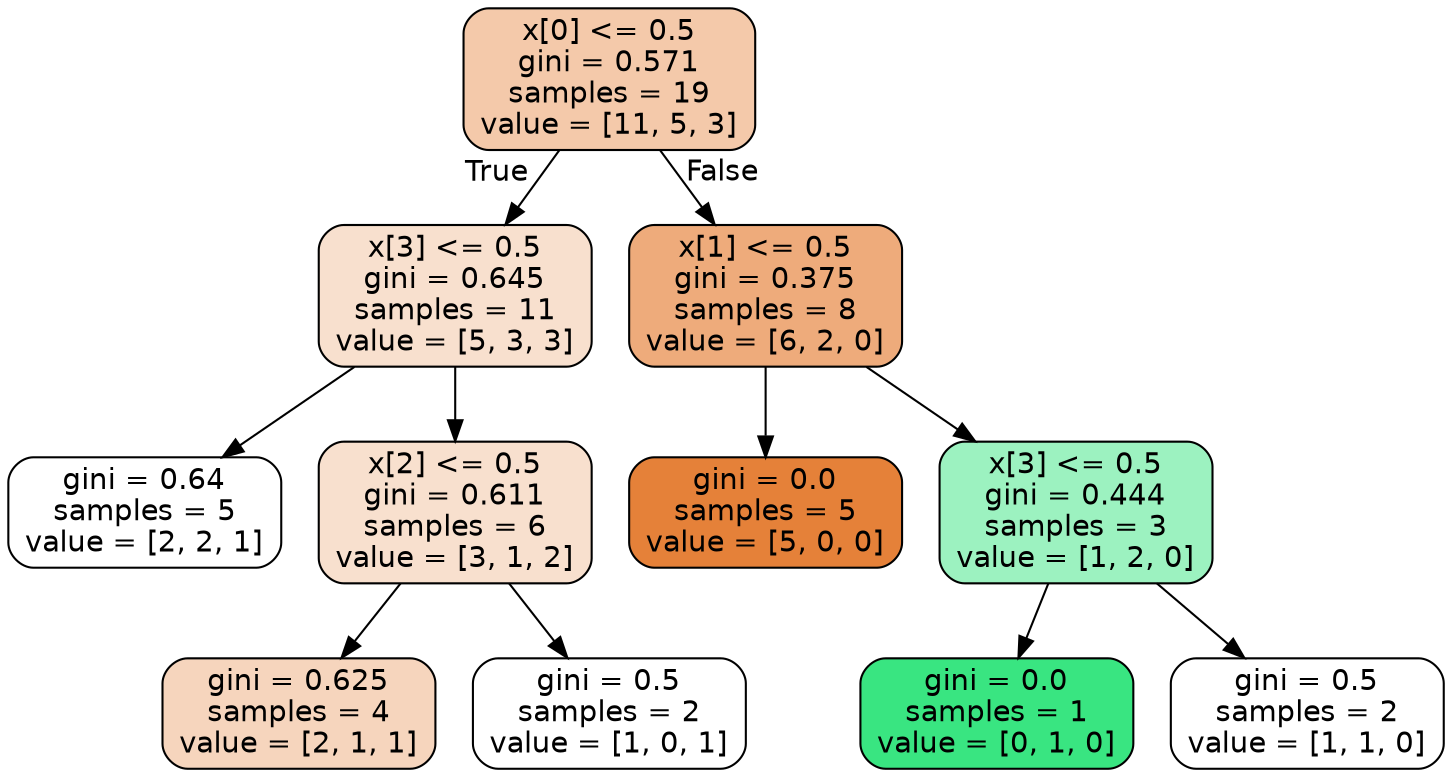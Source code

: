 digraph Tree {
node [shape=box, style="filled, rounded", color="black", fontname="helvetica"] ;
edge [fontname="helvetica"] ;
0 [label="x[0] <= 0.5\ngini = 0.571\nsamples = 19\nvalue = [11, 5, 3]", fillcolor="#f4c9aa"] ;
1 [label="x[3] <= 0.5\ngini = 0.645\nsamples = 11\nvalue = [5, 3, 3]", fillcolor="#f8e0ce"] ;
0 -> 1 [labeldistance=2.5, labelangle=45, headlabel="True"] ;
2 [label="gini = 0.64\nsamples = 5\nvalue = [2, 2, 1]", fillcolor="#ffffff"] ;
1 -> 2 ;
3 [label="x[2] <= 0.5\ngini = 0.611\nsamples = 6\nvalue = [3, 1, 2]", fillcolor="#f8e0ce"] ;
1 -> 3 ;
4 [label="gini = 0.625\nsamples = 4\nvalue = [2, 1, 1]", fillcolor="#f6d5bd"] ;
3 -> 4 ;
5 [label="gini = 0.5\nsamples = 2\nvalue = [1, 0, 1]", fillcolor="#ffffff"] ;
3 -> 5 ;
6 [label="x[1] <= 0.5\ngini = 0.375\nsamples = 8\nvalue = [6, 2, 0]", fillcolor="#eeab7b"] ;
0 -> 6 [labeldistance=2.5, labelangle=-45, headlabel="False"] ;
7 [label="gini = 0.0\nsamples = 5\nvalue = [5, 0, 0]", fillcolor="#e58139"] ;
6 -> 7 ;
8 [label="x[3] <= 0.5\ngini = 0.444\nsamples = 3\nvalue = [1, 2, 0]", fillcolor="#9cf2c0"] ;
6 -> 8 ;
9 [label="gini = 0.0\nsamples = 1\nvalue = [0, 1, 0]", fillcolor="#39e581"] ;
8 -> 9 ;
10 [label="gini = 0.5\nsamples = 2\nvalue = [1, 1, 0]", fillcolor="#ffffff"] ;
8 -> 10 ;
}